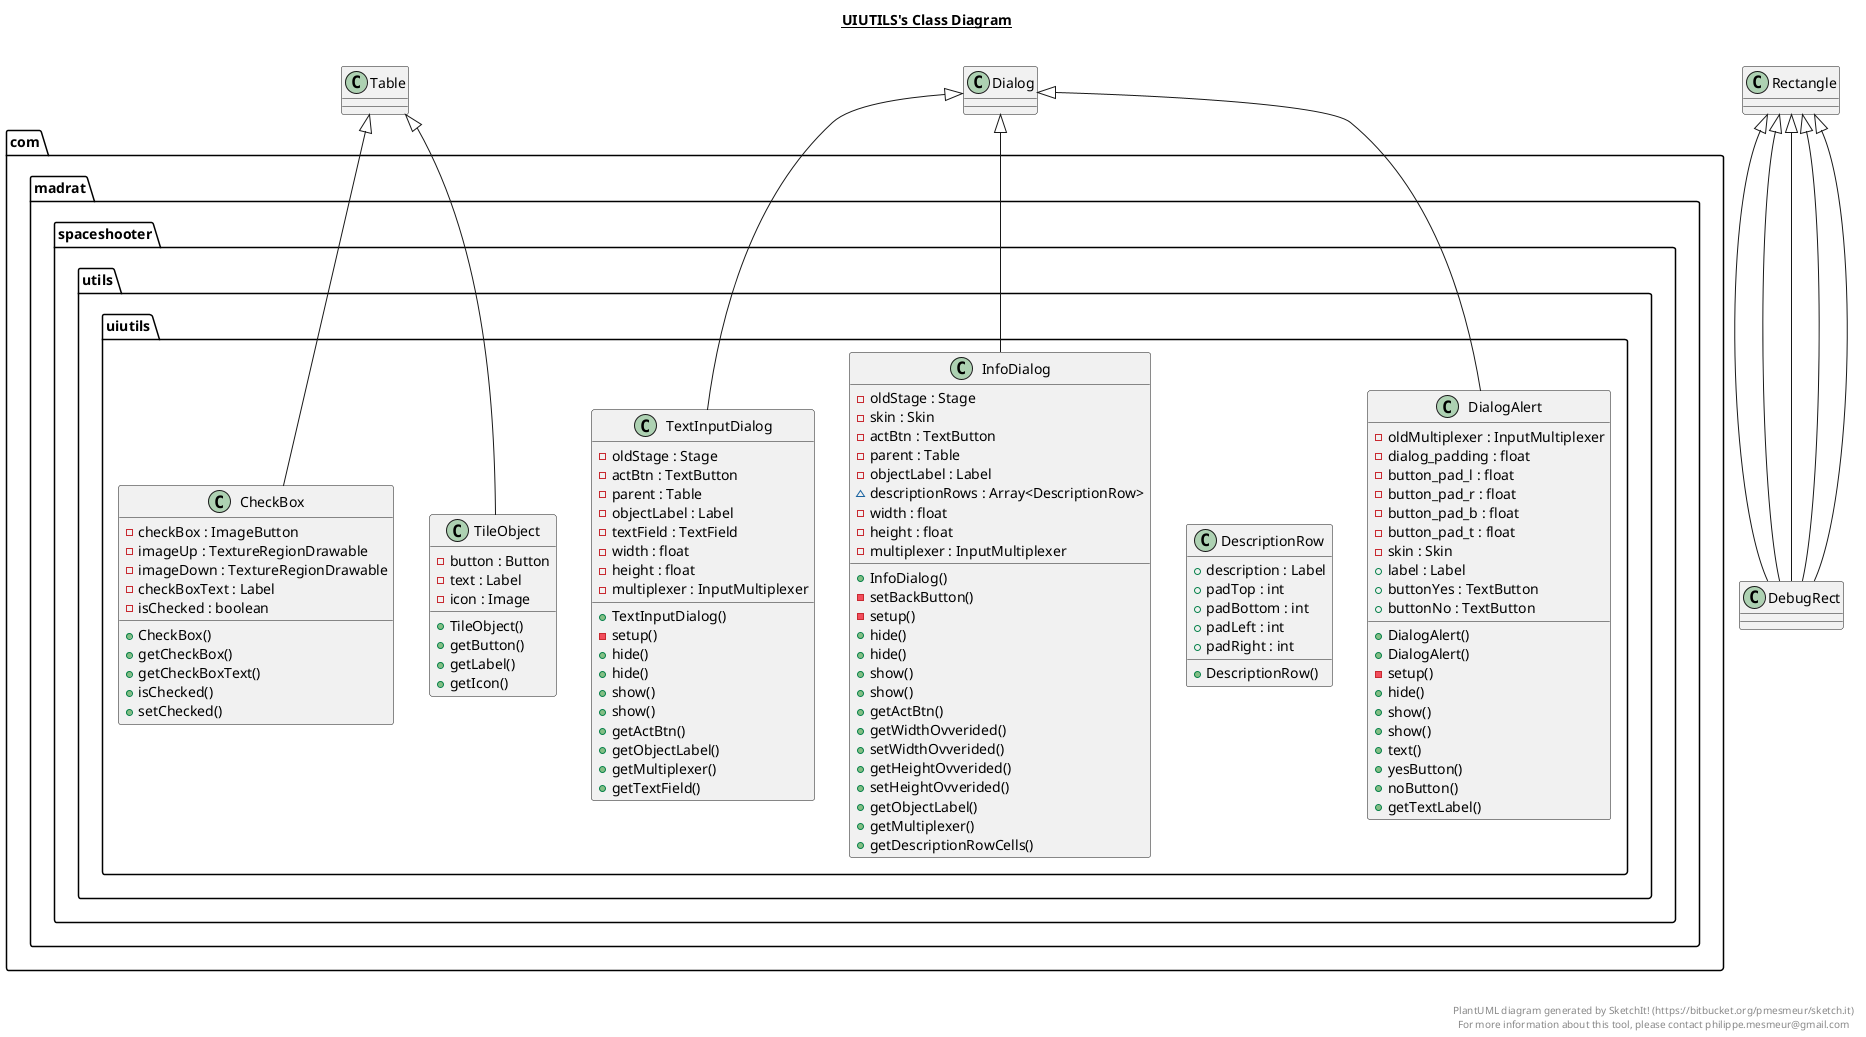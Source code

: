 @startuml

title __UIUTILS's Class Diagram__\n

  package com.madrat.spaceshooter {
    package com.madrat.spaceshooter.utils {
      package com.madrat.spaceshooter.utils.uiutils {
        class CheckBox {
            - checkBox : ImageButton
            - imageUp : TextureRegionDrawable
            - imageDown : TextureRegionDrawable
            - checkBoxText : Label
            - isChecked : boolean
            + CheckBox()
            + getCheckBox()
            + getCheckBoxText()
            + isChecked()
            + setChecked()
        }
      }
    }
  }
  

  package com.madrat.spaceshooter {
    package com.madrat.spaceshooter.utils {
      package com.madrat.spaceshooter.utils.uiutils {
        class DescriptionRow {
            + description : Label
            + padTop : int
            + padBottom : int
            + padLeft : int
            + padRight : int
            + DescriptionRow()
        }
      }
    }
  }
  

  package com.madrat.spaceshooter {
    package com.madrat.spaceshooter.utils {
      package com.madrat.spaceshooter.utils.uiutils {
        class DialogAlert {
            - oldMultiplexer : InputMultiplexer
            - dialog_padding : float
            - button_pad_l : float
            - button_pad_r : float
            - button_pad_b : float
            - button_pad_t : float
            - skin : Skin
            + label : Label
            + buttonYes : TextButton
            + buttonNo : TextButton
            + DialogAlert()
            + DialogAlert()
            - setup()
            + hide()
            + show()
            + show()
            + text()
            + yesButton()
            + noButton()
            + getTextLabel()
        }
      }
    }
  }
  

  package com.madrat.spaceshooter {
    package com.madrat.spaceshooter.utils {
      package com.madrat.spaceshooter.utils.uiutils {
        class InfoDialog {
            - oldStage : Stage
            - skin : Skin
            - actBtn : TextButton
            - parent : Table
            - objectLabel : Label
            ~ descriptionRows : Array<DescriptionRow>
            - width : float
            - height : float
            - multiplexer : InputMultiplexer
            + InfoDialog()
            - setBackButton()
            - setup()
            + hide()
            + hide()
            + show()
            + show()
            + getActBtn()
            + getWidthOvverided()
            + setWidthOvverided()
            + getHeightOvverided()
            + setHeightOvverided()
            + getObjectLabel()
            + getMultiplexer()
            + getDescriptionRowCells()
        }
      }
    }
  }
  

  package com.madrat.spaceshooter {
    package com.madrat.spaceshooter.utils {
      package com.madrat.spaceshooter.utils.uiutils {
        class TextInputDialog {
            - oldStage : Stage
            - actBtn : TextButton
            - parent : Table
            - objectLabel : Label
            - textField : TextField
            - width : float
            - height : float
            - multiplexer : InputMultiplexer
            + TextInputDialog()
            - setup()
            + hide()
            + hide()
            + show()
            + show()
            + getActBtn()
            + getObjectLabel()
            + getMultiplexer()
            + getTextField()
        }
      }
    }
  }
  

  package com.madrat.spaceshooter {
    package com.madrat.spaceshooter.utils {
      package com.madrat.spaceshooter.utils.uiutils {
        class TileObject {
            - button : Button
            - text : Label
            - icon : Image
            + TileObject()
            + getButton()
            + getLabel()
            + getIcon()
        }
      }
    }
  }
  

  CheckBox -up-|> Table
  DebugRect -up-|> Rectangle
  DialogAlert -up-|> Dialog
  DebugRect -up-|> Rectangle
  InfoDialog -up-|> Dialog
  DebugRect -up-|> Rectangle
  TextInputDialog -up-|> Dialog
  DebugRect -up-|> Rectangle
  TileObject -up-|> Table
  DebugRect -up-|> Rectangle


right footer


PlantUML diagram generated by SketchIt! (https://bitbucket.org/pmesmeur/sketch.it)
For more information about this tool, please contact philippe.mesmeur@gmail.com
endfooter

@enduml
